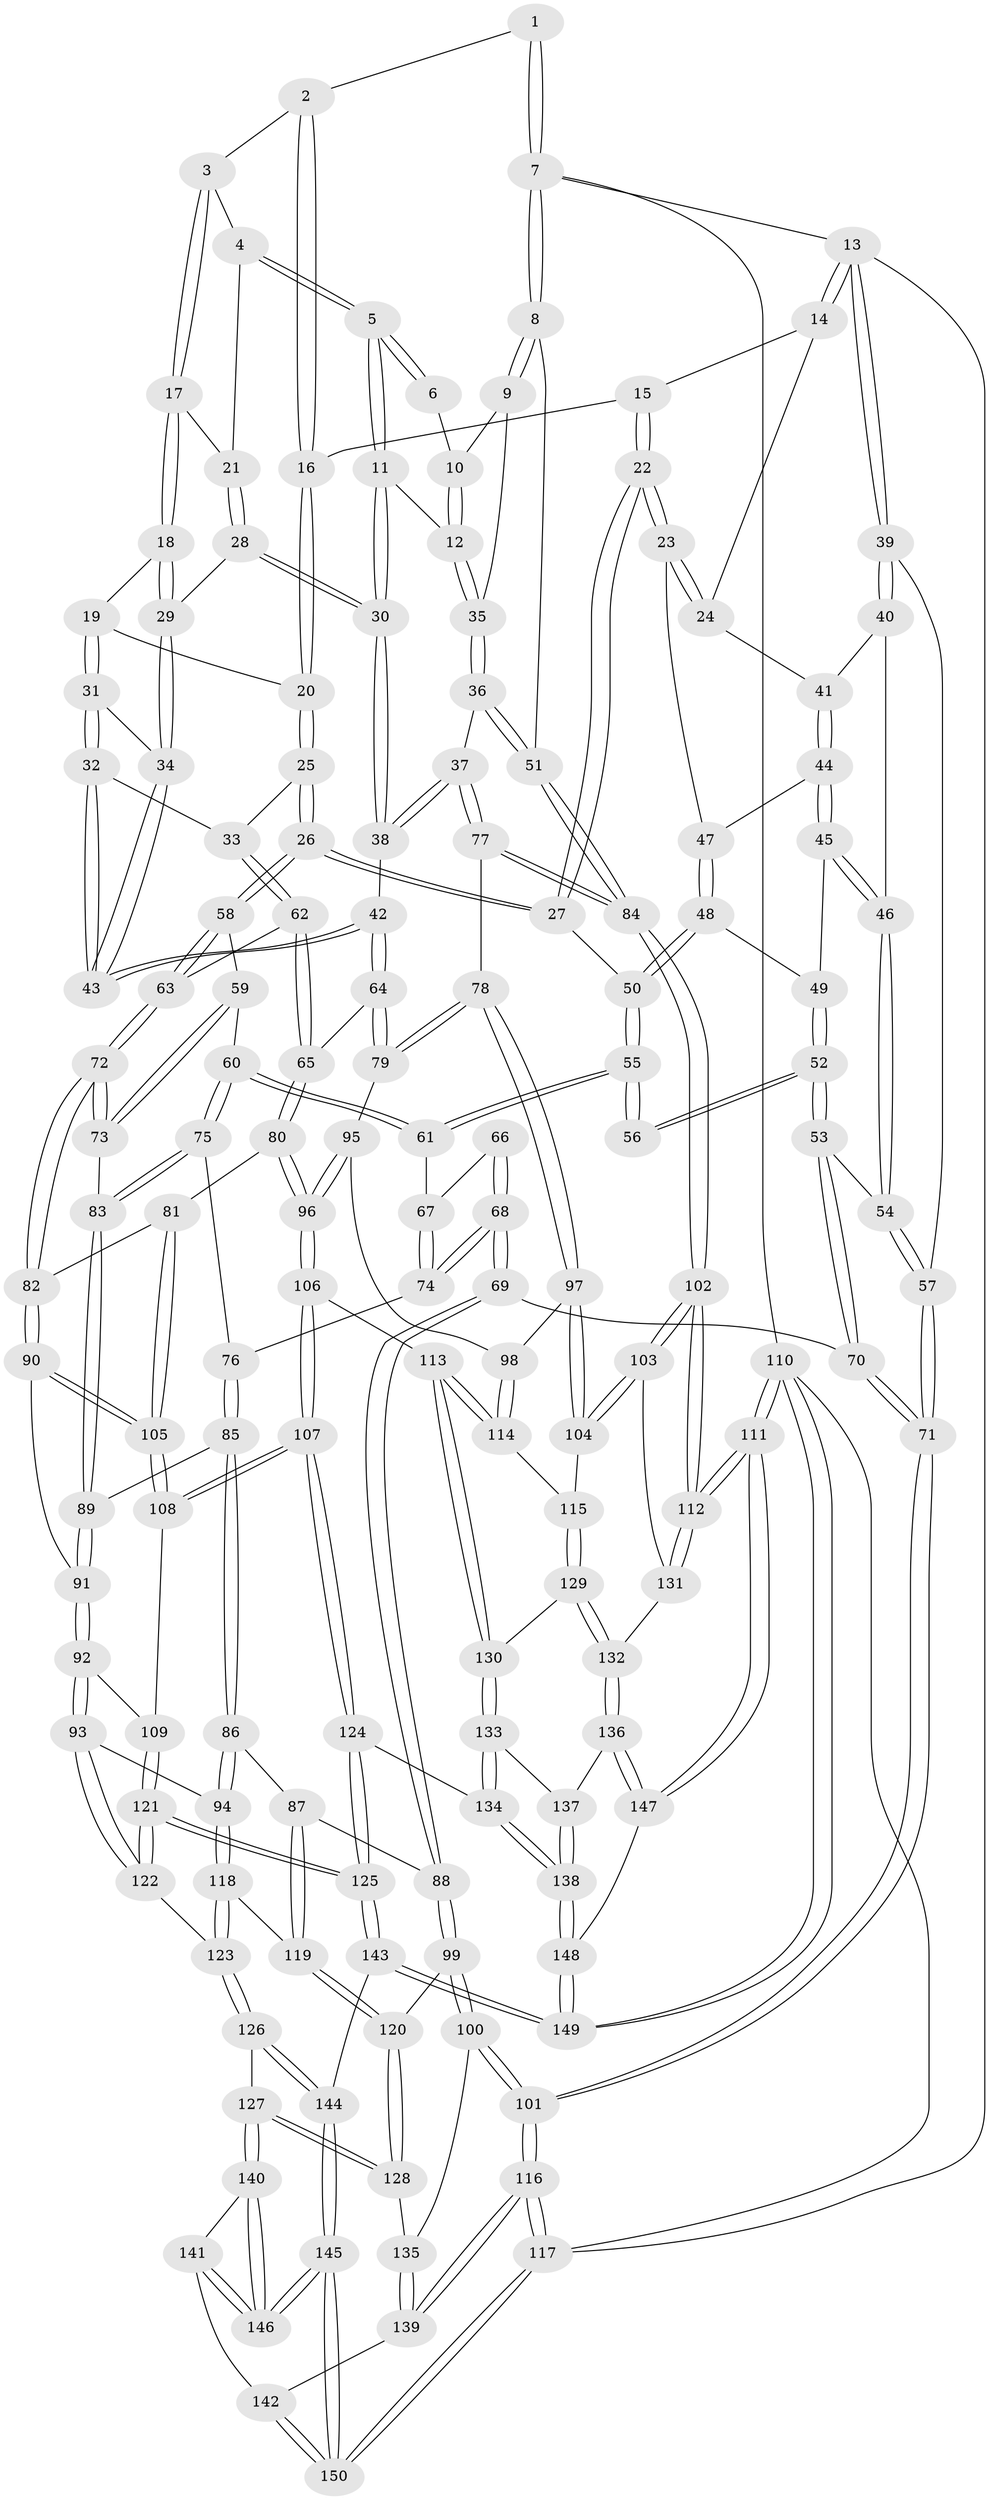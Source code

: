 // Generated by graph-tools (version 1.1) at 2025/17/03/09/25 04:17:17]
// undirected, 150 vertices, 372 edges
graph export_dot {
graph [start="1"]
  node [color=gray90,style=filled];
  1 [pos="+0.9354352768868348+0"];
  2 [pos="+0.5980354033405261+0"];
  3 [pos="+0.6401013929233678+0"];
  4 [pos="+0.75434001748332+0.0589687674140942"];
  5 [pos="+0.7873543643744649+0.07650914389172564"];
  6 [pos="+0.8993181014460297+0"];
  7 [pos="+1+0"];
  8 [pos="+1+0"];
  9 [pos="+0.8979763270066604+0.09999431218898078"];
  10 [pos="+0.8627070922245603+0.029355012273264862"];
  11 [pos="+0.7880141819509849+0.07798636686100045"];
  12 [pos="+0.8091552210897862+0.09557081641920505"];
  13 [pos="+0+0"];
  14 [pos="+0.22393715120589022+0"];
  15 [pos="+0.36575841512755053+0"];
  16 [pos="+0.376851108247345+0"];
  17 [pos="+0.6478719271722042+0.07496278423517552"];
  18 [pos="+0.5826821355396132+0.1018677118320783"];
  19 [pos="+0.5026975670887239+0.06842829738470332"];
  20 [pos="+0.42954825931467244+0"];
  21 [pos="+0.6584478880038723+0.08632270211080952"];
  22 [pos="+0.2725266089872019+0.15446158274246966"];
  23 [pos="+0.24580171016631236+0.14837741923674116"];
  24 [pos="+0.09736370080520829+0.09467422313028215"];
  25 [pos="+0.4085248282606172+0.22175613312989262"];
  26 [pos="+0.32731657653010554+0.2246032351936792"];
  27 [pos="+0.284174916877439+0.19954907191216062"];
  28 [pos="+0.6721489087597532+0.12076768011932557"];
  29 [pos="+0.5889503126718281+0.16336779027290657"];
  30 [pos="+0.6943757933548009+0.14963658932422977"];
  31 [pos="+0.49886586117921194+0.15141876116181324"];
  32 [pos="+0.46096248504334086+0.2275916237051734"];
  33 [pos="+0.44610329709617713+0.2330757493308095"];
  34 [pos="+0.5880376368342266+0.1670395413074186"];
  35 [pos="+0.8601165870290864+0.15214592811487507"];
  36 [pos="+0.8641419591286895+0.18823932837642265"];
  37 [pos="+0.8532025533152433+0.2705611748105908"];
  38 [pos="+0.7082688212335568+0.25794120421306377"];
  39 [pos="+0+0.039454861479785205"];
  40 [pos="+0.032430858319063886+0.11758922240479783"];
  41 [pos="+0.0751865972522698+0.11376300654757056"];
  42 [pos="+0.6410578082376417+0.2890182469571978"];
  43 [pos="+0.6171417853996823+0.26982658681580385"];
  44 [pos="+0.09898198610005317+0.17209541923928165"];
  45 [pos="+0.09753997127748769+0.1830322350843205"];
  46 [pos="+0.026900949800859622+0.24936716952029803"];
  47 [pos="+0.12924233070666968+0.1842851495602725"];
  48 [pos="+0.16628530231925318+0.2175366560415914"];
  49 [pos="+0.10606599689660817+0.24242844920333084"];
  50 [pos="+0.23425211395923895+0.2399698281135362"];
  51 [pos="+1+0"];
  52 [pos="+0.09772104632742283+0.28381170518094656"];
  53 [pos="+0.07758237329121441+0.2916370874536005"];
  54 [pos="+0.021640840243011664+0.2656302952942878"];
  55 [pos="+0.20527970135768092+0.2856273985171687"];
  56 [pos="+0.11445351666744866+0.2881013652837519"];
  57 [pos="+0+0.3106908873981655"];
  58 [pos="+0.3322430654492251+0.33587050948345976"];
  59 [pos="+0.3160939906638602+0.35942069530418447"];
  60 [pos="+0.2819837414814479+0.3746068093256179"];
  61 [pos="+0.2107263447222564+0.34106502741100414"];
  62 [pos="+0.4527620543122031+0.34212986354856834"];
  63 [pos="+0.425012259710509+0.3671480747477713"];
  64 [pos="+0.6161747946670996+0.3671710354554997"];
  65 [pos="+0.5948039942494093+0.39928433089672477"];
  66 [pos="+0.1265956343586918+0.3230214418614669"];
  67 [pos="+0.1935091737423348+0.36382135291719797"];
  68 [pos="+0.149973809240289+0.40235967727396577"];
  69 [pos="+0.1146754164750982+0.4406752960011341"];
  70 [pos="+0.06231425820734649+0.38985615295796666"];
  71 [pos="+0+0.37538840337848167"];
  72 [pos="+0.4101764626569549+0.4468848645683441"];
  73 [pos="+0.3393995829307673+0.3994758478893373"];
  74 [pos="+0.18127111132205354+0.38068301101158"];
  75 [pos="+0.2770189676738228+0.39844811050639695"];
  76 [pos="+0.24089743728765825+0.43037962009625774"];
  77 [pos="+0.916648176977613+0.3449197107672168"];
  78 [pos="+0.9003190782125116+0.3763019159350279"];
  79 [pos="+0.7957097856574517+0.4411020276882777"];
  80 [pos="+0.5898495021969113+0.4326842640639718"];
  81 [pos="+0.491561901816264+0.4742057362670943"];
  82 [pos="+0.4102452729298318+0.44727470902793615"];
  83 [pos="+0.3074743526322936+0.4592322858266141"];
  84 [pos="+1+0.3359880264030619"];
  85 [pos="+0.23373766451305308+0.4721151688898255"];
  86 [pos="+0.17260798628755722+0.5212236648513978"];
  87 [pos="+0.1569282959364537+0.5222226799644315"];
  88 [pos="+0.12071304988876035+0.5103888943120278"];
  89 [pos="+0.30927544332784446+0.4715793374394025"];
  90 [pos="+0.37075657911775095+0.4913143304819034"];
  91 [pos="+0.34501597727061417+0.5046056608259487"];
  92 [pos="+0.3179836932565667+0.5765581010323375"];
  93 [pos="+0.3166295417788141+0.5775572690125623"];
  94 [pos="+0.2973154947176012+0.5793063844723529"];
  95 [pos="+0.7823974280181177+0.4598079812824127"];
  96 [pos="+0.6331071893102034+0.5173713270902632"];
  97 [pos="+0.9050815764142929+0.47339484371159496"];
  98 [pos="+0.7819803768046494+0.5552430957645568"];
  99 [pos="+0+0.6107871962009702"];
  100 [pos="+0+0.6365121376572125"];
  101 [pos="+0+0.662412311073721"];
  102 [pos="+1+0.6299466117760849"];
  103 [pos="+1+0.633685606438346"];
  104 [pos="+0.917731361971745+0.5983347865976292"];
  105 [pos="+0.4695773613548497+0.5817428471391516"];
  106 [pos="+0.6373453232545139+0.5824058374188374"];
  107 [pos="+0.506985538793351+0.6309878921183874"];
  108 [pos="+0.4705097403245866+0.5882842852176488"];
  109 [pos="+0.3815443058718899+0.5966450919432583"];
  110 [pos="+1+1"];
  111 [pos="+1+1"];
  112 [pos="+1+1"];
  113 [pos="+0.6607136052109858+0.6041427799228001"];
  114 [pos="+0.7814020382130253+0.5611308944748318"];
  115 [pos="+0.8756110429784585+0.6189074411822771"];
  116 [pos="+0+0.8844264206752445"];
  117 [pos="+0+1"];
  118 [pos="+0.23614771636018836+0.6531135626088793"];
  119 [pos="+0.19215591934322807+0.6472898563491619"];
  120 [pos="+0.14484772494524703+0.6940957718752258"];
  121 [pos="+0.4260239170461875+0.7876549894002416"];
  122 [pos="+0.3485726824533456+0.7719605580513266"];
  123 [pos="+0.2971295131711814+0.7799613650998112"];
  124 [pos="+0.456312821159271+0.7919209256862975"];
  125 [pos="+0.44839542122303816+0.7951170841619558"];
  126 [pos="+0.274878583066931+0.7919787165358013"];
  127 [pos="+0.2529236286846997+0.7977490612065582"];
  128 [pos="+0.17848937964871187+0.7916596177789962"];
  129 [pos="+0.8275765615682492+0.6917101553382105"];
  130 [pos="+0.6856014919914319+0.6691636680627621"];
  131 [pos="+0.951480178809545+0.7405135155799739"];
  132 [pos="+0.8543623302130987+0.8129381904306916"];
  133 [pos="+0.6711470044881787+0.7131764661120141"];
  134 [pos="+0.5292645151897604+0.8075270123063663"];
  135 [pos="+0.17036233479003549+0.7968272591747148"];
  136 [pos="+0.8518835895587783+0.8277374064294261"];
  137 [pos="+0.7011688221289546+0.7648250374321064"];
  138 [pos="+0.6660605864781993+0.9366063928112666"];
  139 [pos="+0.1069026734892145+0.8552225027046443"];
  140 [pos="+0.23544083764200413+0.8786191614479046"];
  141 [pos="+0.17445696544508182+0.9220404503269543"];
  142 [pos="+0.12979229761917416+0.8997230145722673"];
  143 [pos="+0.3830901936610876+1"];
  144 [pos="+0.34062684560611517+1"];
  145 [pos="+0.3244290658312083+1"];
  146 [pos="+0.24289961804777319+0.9946603750365545"];
  147 [pos="+0.8569967967402721+0.8651021011970222"];
  148 [pos="+0.6713697193555282+0.9451253776105187"];
  149 [pos="+0.6169908953352502+1"];
  150 [pos="+0.0928702989946795+1"];
  1 -- 2;
  1 -- 7;
  1 -- 7;
  2 -- 3;
  2 -- 16;
  2 -- 16;
  3 -- 4;
  3 -- 17;
  3 -- 17;
  4 -- 5;
  4 -- 5;
  4 -- 21;
  5 -- 6;
  5 -- 6;
  5 -- 11;
  5 -- 11;
  6 -- 10;
  7 -- 8;
  7 -- 8;
  7 -- 13;
  7 -- 110;
  8 -- 9;
  8 -- 9;
  8 -- 51;
  9 -- 10;
  9 -- 35;
  10 -- 12;
  10 -- 12;
  11 -- 12;
  11 -- 30;
  11 -- 30;
  12 -- 35;
  12 -- 35;
  13 -- 14;
  13 -- 14;
  13 -- 39;
  13 -- 39;
  13 -- 117;
  14 -- 15;
  14 -- 24;
  15 -- 16;
  15 -- 22;
  15 -- 22;
  16 -- 20;
  16 -- 20;
  17 -- 18;
  17 -- 18;
  17 -- 21;
  18 -- 19;
  18 -- 29;
  18 -- 29;
  19 -- 20;
  19 -- 31;
  19 -- 31;
  20 -- 25;
  20 -- 25;
  21 -- 28;
  21 -- 28;
  22 -- 23;
  22 -- 23;
  22 -- 27;
  22 -- 27;
  23 -- 24;
  23 -- 24;
  23 -- 47;
  24 -- 41;
  25 -- 26;
  25 -- 26;
  25 -- 33;
  26 -- 27;
  26 -- 27;
  26 -- 58;
  26 -- 58;
  27 -- 50;
  28 -- 29;
  28 -- 30;
  28 -- 30;
  29 -- 34;
  29 -- 34;
  30 -- 38;
  30 -- 38;
  31 -- 32;
  31 -- 32;
  31 -- 34;
  32 -- 33;
  32 -- 43;
  32 -- 43;
  33 -- 62;
  33 -- 62;
  34 -- 43;
  34 -- 43;
  35 -- 36;
  35 -- 36;
  36 -- 37;
  36 -- 51;
  36 -- 51;
  37 -- 38;
  37 -- 38;
  37 -- 77;
  37 -- 77;
  38 -- 42;
  39 -- 40;
  39 -- 40;
  39 -- 57;
  40 -- 41;
  40 -- 46;
  41 -- 44;
  41 -- 44;
  42 -- 43;
  42 -- 43;
  42 -- 64;
  42 -- 64;
  44 -- 45;
  44 -- 45;
  44 -- 47;
  45 -- 46;
  45 -- 46;
  45 -- 49;
  46 -- 54;
  46 -- 54;
  47 -- 48;
  47 -- 48;
  48 -- 49;
  48 -- 50;
  48 -- 50;
  49 -- 52;
  49 -- 52;
  50 -- 55;
  50 -- 55;
  51 -- 84;
  51 -- 84;
  52 -- 53;
  52 -- 53;
  52 -- 56;
  52 -- 56;
  53 -- 54;
  53 -- 70;
  53 -- 70;
  54 -- 57;
  54 -- 57;
  55 -- 56;
  55 -- 56;
  55 -- 61;
  55 -- 61;
  57 -- 71;
  57 -- 71;
  58 -- 59;
  58 -- 63;
  58 -- 63;
  59 -- 60;
  59 -- 73;
  59 -- 73;
  60 -- 61;
  60 -- 61;
  60 -- 75;
  60 -- 75;
  61 -- 67;
  62 -- 63;
  62 -- 65;
  62 -- 65;
  63 -- 72;
  63 -- 72;
  64 -- 65;
  64 -- 79;
  64 -- 79;
  65 -- 80;
  65 -- 80;
  66 -- 67;
  66 -- 68;
  66 -- 68;
  67 -- 74;
  67 -- 74;
  68 -- 69;
  68 -- 69;
  68 -- 74;
  68 -- 74;
  69 -- 70;
  69 -- 88;
  69 -- 88;
  70 -- 71;
  70 -- 71;
  71 -- 101;
  71 -- 101;
  72 -- 73;
  72 -- 73;
  72 -- 82;
  72 -- 82;
  73 -- 83;
  74 -- 76;
  75 -- 76;
  75 -- 83;
  75 -- 83;
  76 -- 85;
  76 -- 85;
  77 -- 78;
  77 -- 84;
  77 -- 84;
  78 -- 79;
  78 -- 79;
  78 -- 97;
  78 -- 97;
  79 -- 95;
  80 -- 81;
  80 -- 96;
  80 -- 96;
  81 -- 82;
  81 -- 105;
  81 -- 105;
  82 -- 90;
  82 -- 90;
  83 -- 89;
  83 -- 89;
  84 -- 102;
  84 -- 102;
  85 -- 86;
  85 -- 86;
  85 -- 89;
  86 -- 87;
  86 -- 94;
  86 -- 94;
  87 -- 88;
  87 -- 119;
  87 -- 119;
  88 -- 99;
  88 -- 99;
  89 -- 91;
  89 -- 91;
  90 -- 91;
  90 -- 105;
  90 -- 105;
  91 -- 92;
  91 -- 92;
  92 -- 93;
  92 -- 93;
  92 -- 109;
  93 -- 94;
  93 -- 122;
  93 -- 122;
  94 -- 118;
  94 -- 118;
  95 -- 96;
  95 -- 96;
  95 -- 98;
  96 -- 106;
  96 -- 106;
  97 -- 98;
  97 -- 104;
  97 -- 104;
  98 -- 114;
  98 -- 114;
  99 -- 100;
  99 -- 100;
  99 -- 120;
  100 -- 101;
  100 -- 101;
  100 -- 135;
  101 -- 116;
  101 -- 116;
  102 -- 103;
  102 -- 103;
  102 -- 112;
  102 -- 112;
  103 -- 104;
  103 -- 104;
  103 -- 131;
  104 -- 115;
  105 -- 108;
  105 -- 108;
  106 -- 107;
  106 -- 107;
  106 -- 113;
  107 -- 108;
  107 -- 108;
  107 -- 124;
  107 -- 124;
  108 -- 109;
  109 -- 121;
  109 -- 121;
  110 -- 111;
  110 -- 111;
  110 -- 149;
  110 -- 149;
  110 -- 117;
  111 -- 112;
  111 -- 112;
  111 -- 147;
  111 -- 147;
  112 -- 131;
  112 -- 131;
  113 -- 114;
  113 -- 114;
  113 -- 130;
  113 -- 130;
  114 -- 115;
  115 -- 129;
  115 -- 129;
  116 -- 117;
  116 -- 117;
  116 -- 139;
  116 -- 139;
  117 -- 150;
  117 -- 150;
  118 -- 119;
  118 -- 123;
  118 -- 123;
  119 -- 120;
  119 -- 120;
  120 -- 128;
  120 -- 128;
  121 -- 122;
  121 -- 122;
  121 -- 125;
  121 -- 125;
  122 -- 123;
  123 -- 126;
  123 -- 126;
  124 -- 125;
  124 -- 125;
  124 -- 134;
  125 -- 143;
  125 -- 143;
  126 -- 127;
  126 -- 144;
  126 -- 144;
  127 -- 128;
  127 -- 128;
  127 -- 140;
  127 -- 140;
  128 -- 135;
  129 -- 130;
  129 -- 132;
  129 -- 132;
  130 -- 133;
  130 -- 133;
  131 -- 132;
  132 -- 136;
  132 -- 136;
  133 -- 134;
  133 -- 134;
  133 -- 137;
  134 -- 138;
  134 -- 138;
  135 -- 139;
  135 -- 139;
  136 -- 137;
  136 -- 147;
  136 -- 147;
  137 -- 138;
  137 -- 138;
  138 -- 148;
  138 -- 148;
  139 -- 142;
  140 -- 141;
  140 -- 146;
  140 -- 146;
  141 -- 142;
  141 -- 146;
  141 -- 146;
  142 -- 150;
  142 -- 150;
  143 -- 144;
  143 -- 149;
  143 -- 149;
  144 -- 145;
  144 -- 145;
  145 -- 146;
  145 -- 146;
  145 -- 150;
  145 -- 150;
  147 -- 148;
  148 -- 149;
  148 -- 149;
}
